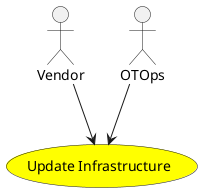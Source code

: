 @startuml


usecase "Update Infrastructure" as UpdateInfrastructure #yellow

Actor "Vendor" as Vendor

Vendor --> UpdateInfrastructure

Actor "OTOps" as OTOps

OTOps --> UpdateInfrastructure











@enduml
